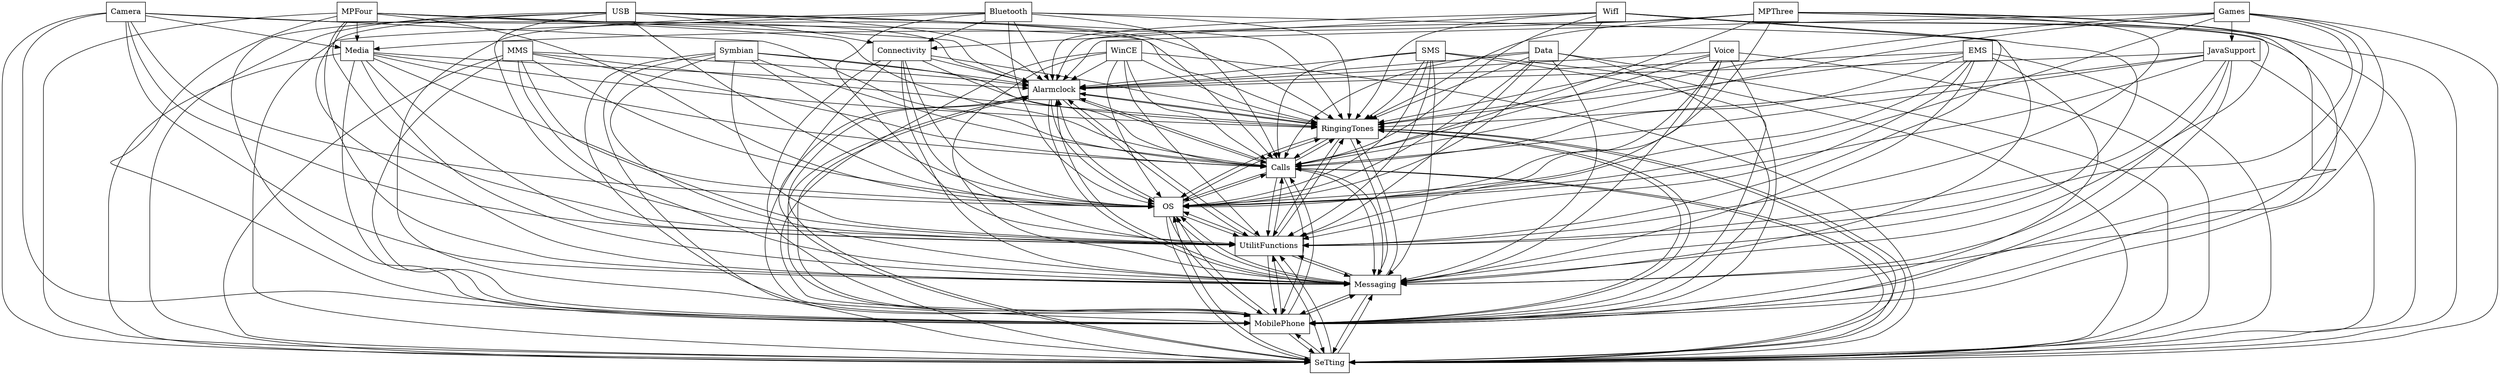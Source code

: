 digraph{
graph [rankdir=TB];
node [shape=box];
edge [arrowhead=normal];
0[label="Alarmclock",]
1[label="RingingTones",]
2[label="Bluetooth",]
3[label="MPThree",]
4[label="SeTting",]
5[label="Connectivity",]
6[label="Data",]
7[label="Symbian",]
8[label="MobilePhone",]
9[label="WifI",]
10[label="MMS",]
11[label="Messaging",]
12[label="JavaSupport",]
13[label="Media",]
14[label="Camera",]
15[label="Voice",]
16[label="MPFour",]
17[label="UtilitFunctions",]
18[label="EMS",]
19[label="OS",]
20[label="Calls",]
21[label="WinCE",]
22[label="USB",]
23[label="Games",]
24[label="SMS",]
0->1[label="",]
0->4[label="",]
0->8[label="",]
0->11[label="",]
0->17[label="",]
0->19[label="",]
0->20[label="",]
1->0[label="",]
1->4[label="",]
1->8[label="",]
1->11[label="",]
1->17[label="",]
1->19[label="",]
1->20[label="",]
2->0[label="",]
2->1[label="",]
2->4[label="",]
2->5[label="",]
2->8[label="",]
2->11[label="",]
2->17[label="",]
2->19[label="",]
2->20[label="",]
3->0[label="",]
3->1[label="",]
3->4[label="",]
3->8[label="",]
3->11[label="",]
3->13[label="",]
3->17[label="",]
3->19[label="",]
3->20[label="",]
4->0[label="",]
4->1[label="",]
4->8[label="",]
4->11[label="",]
4->17[label="",]
4->19[label="",]
4->20[label="",]
5->0[label="",]
5->1[label="",]
5->4[label="",]
5->8[label="",]
5->11[label="",]
5->17[label="",]
5->19[label="",]
5->20[label="",]
6->0[label="",]
6->1[label="",]
6->4[label="",]
6->8[label="",]
6->11[label="",]
6->17[label="",]
6->19[label="",]
6->20[label="",]
7->0[label="",]
7->1[label="",]
7->4[label="",]
7->8[label="",]
7->11[label="",]
7->17[label="",]
7->19[label="",]
7->20[label="",]
8->0[label="",]
8->1[label="",]
8->4[label="",]
8->11[label="",]
8->17[label="",]
8->19[label="",]
8->20[label="",]
9->0[label="",]
9->1[label="",]
9->4[label="",]
9->5[label="",]
9->8[label="",]
9->11[label="",]
9->17[label="",]
9->19[label="",]
9->20[label="",]
10->0[label="",]
10->1[label="",]
10->4[label="",]
10->8[label="",]
10->11[label="",]
10->17[label="",]
10->19[label="",]
10->20[label="",]
11->0[label="",]
11->1[label="",]
11->4[label="",]
11->8[label="",]
11->17[label="",]
11->19[label="",]
11->20[label="",]
12->0[label="",]
12->1[label="",]
12->4[label="",]
12->8[label="",]
12->11[label="",]
12->17[label="",]
12->19[label="",]
12->20[label="",]
13->0[label="",]
13->1[label="",]
13->4[label="",]
13->8[label="",]
13->11[label="",]
13->17[label="",]
13->19[label="",]
13->20[label="",]
14->0[label="",]
14->1[label="",]
14->4[label="",]
14->8[label="",]
14->11[label="",]
14->13[label="",]
14->17[label="",]
14->19[label="",]
14->20[label="",]
15->0[label="",]
15->1[label="",]
15->4[label="",]
15->8[label="",]
15->11[label="",]
15->17[label="",]
15->19[label="",]
15->20[label="",]
16->0[label="",]
16->1[label="",]
16->4[label="",]
16->8[label="",]
16->11[label="",]
16->13[label="",]
16->17[label="",]
16->19[label="",]
16->20[label="",]
17->0[label="",]
17->1[label="",]
17->4[label="",]
17->8[label="",]
17->11[label="",]
17->19[label="",]
17->20[label="",]
18->0[label="",]
18->1[label="",]
18->4[label="",]
18->8[label="",]
18->11[label="",]
18->17[label="",]
18->19[label="",]
18->20[label="",]
19->0[label="",]
19->1[label="",]
19->4[label="",]
19->8[label="",]
19->11[label="",]
19->17[label="",]
19->20[label="",]
20->0[label="",]
20->1[label="",]
20->4[label="",]
20->8[label="",]
20->11[label="",]
20->17[label="",]
20->19[label="",]
21->0[label="",]
21->1[label="",]
21->4[label="",]
21->8[label="",]
21->11[label="",]
21->17[label="",]
21->19[label="",]
21->20[label="",]
22->0[label="",]
22->1[label="",]
22->4[label="",]
22->5[label="",]
22->8[label="",]
22->11[label="",]
22->17[label="",]
22->19[label="",]
22->20[label="",]
23->0[label="",]
23->1[label="",]
23->4[label="",]
23->8[label="",]
23->11[label="",]
23->12[label="",]
23->17[label="",]
23->19[label="",]
23->20[label="",]
24->0[label="",]
24->1[label="",]
24->4[label="",]
24->8[label="",]
24->11[label="",]
24->17[label="",]
24->19[label="",]
24->20[label="",]
}
